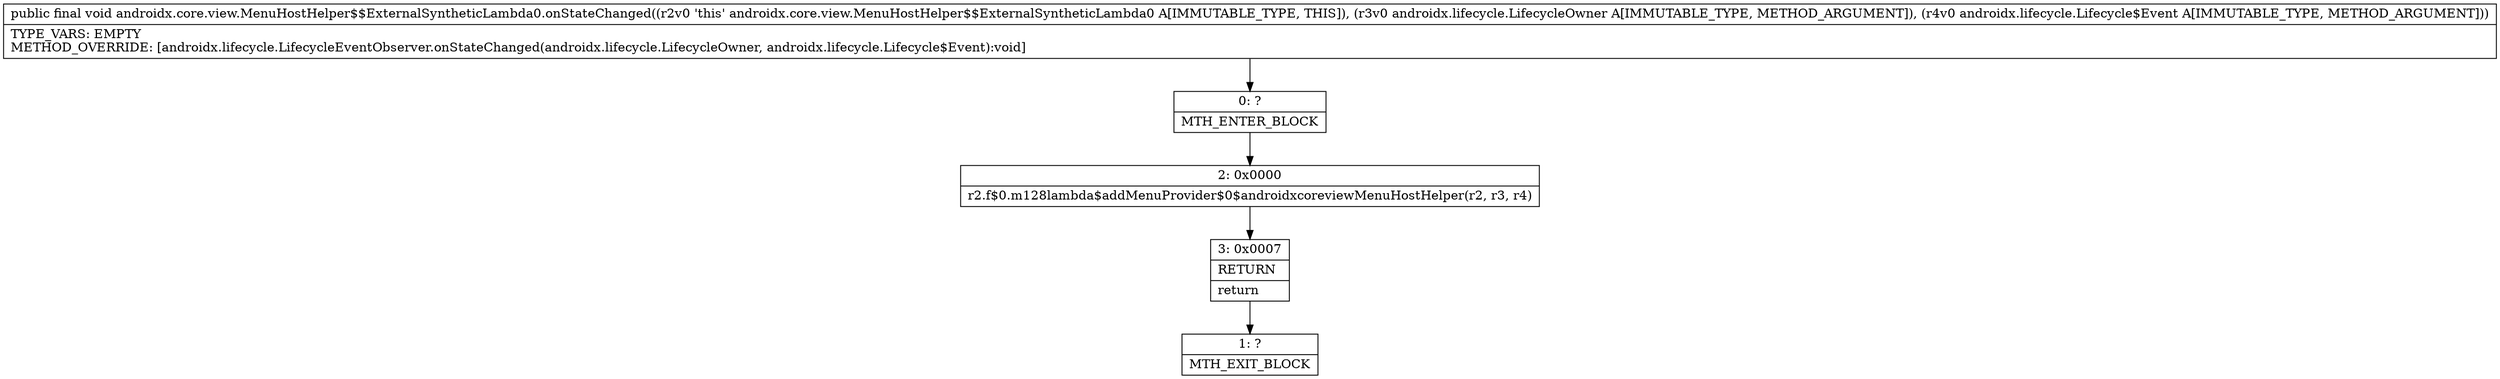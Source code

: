 digraph "CFG forandroidx.core.view.MenuHostHelper$$ExternalSyntheticLambda0.onStateChanged(Landroidx\/lifecycle\/LifecycleOwner;Landroidx\/lifecycle\/Lifecycle$Event;)V" {
Node_0 [shape=record,label="{0\:\ ?|MTH_ENTER_BLOCK\l}"];
Node_2 [shape=record,label="{2\:\ 0x0000|r2.f$0.m128lambda$addMenuProvider$0$androidxcoreviewMenuHostHelper(r2, r3, r4)\l}"];
Node_3 [shape=record,label="{3\:\ 0x0007|RETURN\l|return\l}"];
Node_1 [shape=record,label="{1\:\ ?|MTH_EXIT_BLOCK\l}"];
MethodNode[shape=record,label="{public final void androidx.core.view.MenuHostHelper$$ExternalSyntheticLambda0.onStateChanged((r2v0 'this' androidx.core.view.MenuHostHelper$$ExternalSyntheticLambda0 A[IMMUTABLE_TYPE, THIS]), (r3v0 androidx.lifecycle.LifecycleOwner A[IMMUTABLE_TYPE, METHOD_ARGUMENT]), (r4v0 androidx.lifecycle.Lifecycle$Event A[IMMUTABLE_TYPE, METHOD_ARGUMENT]))  | TYPE_VARS: EMPTY\lMETHOD_OVERRIDE: [androidx.lifecycle.LifecycleEventObserver.onStateChanged(androidx.lifecycle.LifecycleOwner, androidx.lifecycle.Lifecycle$Event):void]\l}"];
MethodNode -> Node_0;Node_0 -> Node_2;
Node_2 -> Node_3;
Node_3 -> Node_1;
}

